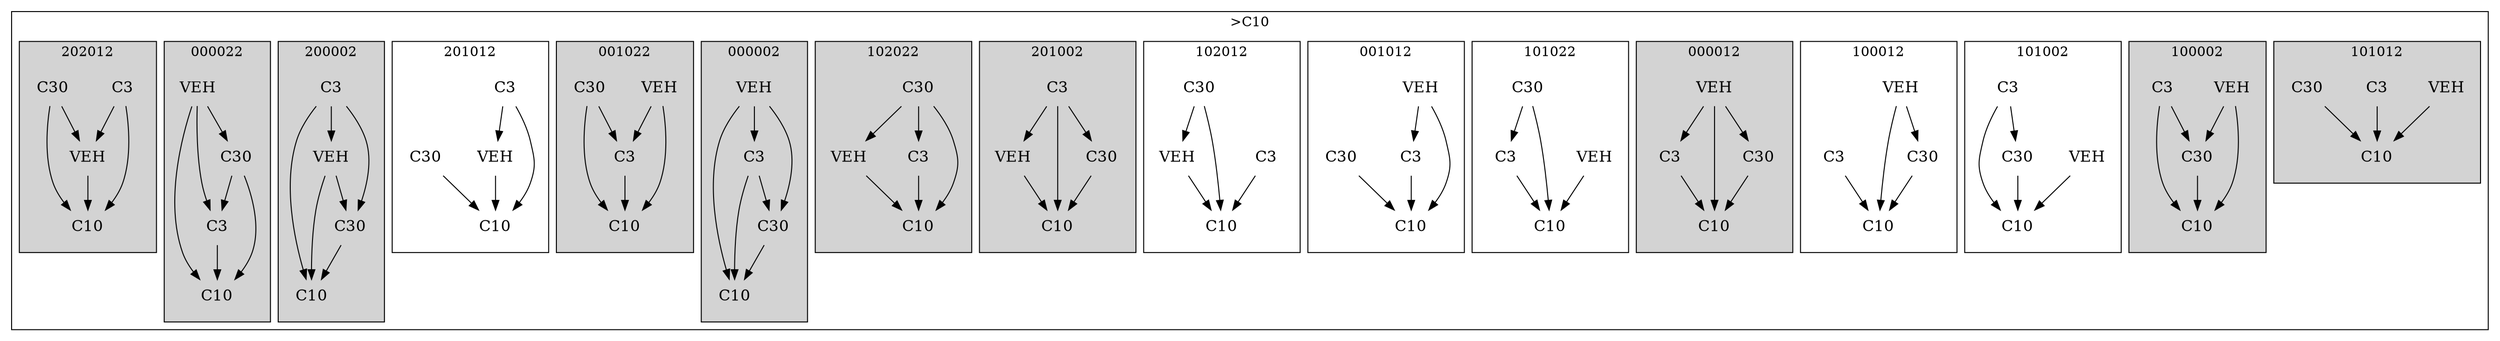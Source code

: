 strict digraph FirstlevelCluster {
	labelloc = "t";
	compound = false;
	subgraph cluster_0 {
	label= ">C10";
		subgraph	cluster_2 {
		label = "101012";
			style = filled;
			node	[label = VEH, shape = plaintext, fontsize = 16] VEH2;
			node	[label = C3, shape = plaintext, fontsize = 16] C32;
			node	[label = C10, shape = plaintext, fontsize = 16] C102;
			node	[label = C30, shape = plaintext, fontsize = 16] C302;
			VEH2->C102;C32->C102;C302->C102;			}
		subgraph	cluster_3 {
		label = "100002";
			style = filled;
			node	[label = VEH, shape = plaintext, fontsize = 16] VEH3;
			node	[label = C3, shape = plaintext, fontsize = 16] C33;
			node	[label = C10, shape = plaintext, fontsize = 16] C103;
			node	[label = C30, shape = plaintext, fontsize = 16] C303;
			VEH3->C103;VEH3->C303;C33->C103;C33->C303;C303->C103;			}
		subgraph	cluster_4 {
		label = "101002";
			node	[label = VEH, shape = plaintext, fontsize = 16] VEH4;
			node	[label = C3, shape = plaintext, fontsize = 16] C34;
			node	[label = C10, shape = plaintext, fontsize = 16] C104;
			node	[label = C30, shape = plaintext, fontsize = 16] C304;
			VEH4->C104;C34->C104;C34->C304;C304->C104;			}
		subgraph	cluster_5 {
		label = "100012";
			node	[label = VEH, shape = plaintext, fontsize = 16] VEH5;
			node	[label = C3, shape = plaintext, fontsize = 16] C35;
			node	[label = C10, shape = plaintext, fontsize = 16] C105;
			node	[label = C30, shape = plaintext, fontsize = 16] C305;
			VEH5->C105;VEH5->C305;C35->C105;C305->C105;			}
		subgraph	cluster_6 {
		label = "000012";
			style = filled;
			node	[label = VEH, shape = plaintext, fontsize = 16] VEH6;
			node	[label = C3, shape = plaintext, fontsize = 16] C36;
			node	[label = C10, shape = plaintext, fontsize = 16] C106;
			node	[label = C30, shape = plaintext, fontsize = 16] C306;
			VEH6->C36;VEH6->C106;VEH6->C306;C36->C106;C306->C106;			}
		subgraph	cluster_7 {
		label = "101022";
			node	[label = VEH, shape = plaintext, fontsize = 16] VEH7;
			node	[label = C3, shape = plaintext, fontsize = 16] C37;
			node	[label = C10, shape = plaintext, fontsize = 16] C107;
			node	[label = C30, shape = plaintext, fontsize = 16] C307;
			VEH7->C107;C37->C107;C307->C37;C307->C107;			}
		subgraph	cluster_8 {
		label = "001012";
			node	[label = VEH, shape = plaintext, fontsize = 16] VEH8;
			node	[label = C3, shape = plaintext, fontsize = 16] C38;
			node	[label = C10, shape = plaintext, fontsize = 16] C108;
			node	[label = C30, shape = plaintext, fontsize = 16] C308;
			VEH8->C38;VEH8->C108;C38->C108;C308->C108;			}
		subgraph	cluster_9 {
		label = "102012";
			node	[label = VEH, shape = plaintext, fontsize = 16] VEH9;
			node	[label = C3, shape = plaintext, fontsize = 16] C39;
			node	[label = C10, shape = plaintext, fontsize = 16] C109;
			node	[label = C30, shape = plaintext, fontsize = 16] C309;
			VEH9->C109;C39->C109;C309->VEH9;C309->C109;			}
		subgraph	cluster_10 {
		label = "201002";
			style = filled;
			node	[label = VEH, shape = plaintext, fontsize = 16] VEH10;
			node	[label = C3, shape = plaintext, fontsize = 16] C310;
			node	[label = C10, shape = plaintext, fontsize = 16] C1010;
			node	[label = C30, shape = plaintext, fontsize = 16] C3010;
			VEH10->C1010;C310->VEH10;C310->C1010;C310->C3010;C3010->C1010;			}
		subgraph	cluster_11 {
		label = "102022";
			style = filled;
			node	[label = VEH, shape = plaintext, fontsize = 16] VEH11;
			node	[label = C3, shape = plaintext, fontsize = 16] C311;
			node	[label = C10, shape = plaintext, fontsize = 16] C1011;
			node	[label = C30, shape = plaintext, fontsize = 16] C3011;
			VEH11->C1011;C311->C1011;C3011->VEH11;C3011->C311;C3011->C1011;			}
		subgraph	cluster_12 {
		label = "000002";
			style = filled;
			node	[label = VEH, shape = plaintext, fontsize = 16] VEH12;
			node	[label = C3, shape = plaintext, fontsize = 16] C312;
			node	[label = C10, shape = plaintext, fontsize = 16] C1012;
			node	[label = C30, shape = plaintext, fontsize = 16] C3012;
			VEH12->C312;VEH12->C1012;VEH12->C3012;C312->C1012;C312->C3012;C3012->C1012;			}
		subgraph	cluster_13 {
		label = "001022";
			style = filled;
			node	[label = VEH, shape = plaintext, fontsize = 16] VEH13;
			node	[label = C3, shape = plaintext, fontsize = 16] C313;
			node	[label = C10, shape = plaintext, fontsize = 16] C1013;
			node	[label = C30, shape = plaintext, fontsize = 16] C3013;
			VEH13->C313;VEH13->C1013;C313->C1013;C3013->C313;C3013->C1013;			}
		subgraph	cluster_14 {
		label = "201012";
			node	[label = VEH, shape = plaintext, fontsize = 16] VEH14;
			node	[label = C3, shape = plaintext, fontsize = 16] C314;
			node	[label = C10, shape = plaintext, fontsize = 16] C1014;
			node	[label = C30, shape = plaintext, fontsize = 16] C3014;
			VEH14->C1014;C314->VEH14;C314->C1014;C3014->C1014;			}
		subgraph	cluster_15 {
		label = "200002";
			style = filled;
			node	[label = VEH, shape = plaintext, fontsize = 16] VEH15;
			node	[label = C3, shape = plaintext, fontsize = 16] C315;
			node	[label = C10, shape = plaintext, fontsize = 16] C1015;
			node	[label = C30, shape = plaintext, fontsize = 16] C3015;
			VEH15->C1015;VEH15->C3015;C315->VEH15;C315->C1015;C315->C3015;C3015->C1015;			}
		subgraph	cluster_16 {
		label = "000022";
			style = filled;
			node	[label = VEH, shape = plaintext, fontsize = 16] VEH16;
			node	[label = C3, shape = plaintext, fontsize = 16] C316;
			node	[label = C10, shape = plaintext, fontsize = 16] C1016;
			node	[label = C30, shape = plaintext, fontsize = 16] C3016;
			VEH16->C316;VEH16->C1016;VEH16->C3016;C316->C1016;C3016->C316;C3016->C1016;			}
		subgraph	cluster_17 {
		label = "202012";
			style = filled;
			node	[label = VEH, shape = plaintext, fontsize = 16] VEH17;
			node	[label = C3, shape = plaintext, fontsize = 16] C317;
			node	[label = C10, shape = plaintext, fontsize = 16] C1017;
			node	[label = C30, shape = plaintext, fontsize = 16] C3017;
			VEH17->C1017;C317->VEH17;C317->C1017;C3017->VEH17;C3017->C1017;			}
}}